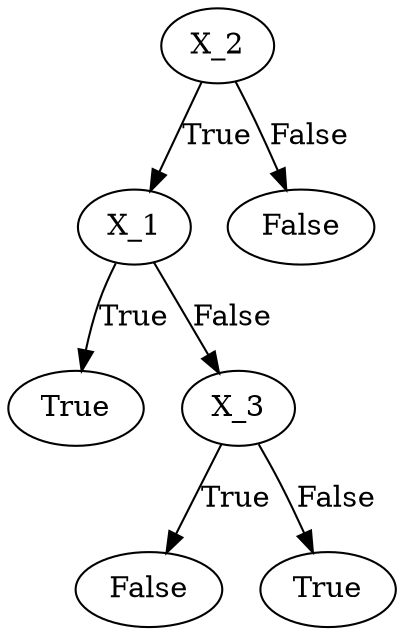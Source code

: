 digraph "Decision-Tree" {
	root [label=X_2]
	rootX_2TrueX_1 [label=X_1]
	root -> rootX_2TrueX_1 [label=True]
	rootX_2FalseFalse [label=False]
	root -> rootX_2FalseFalse [label=False]
	rootX_2TrueX_1 [label=X_1]
	rootX_2TrueX_1X_1TrueTrue [label=True]
	rootX_2TrueX_1 -> rootX_2TrueX_1X_1TrueTrue [label=True]
	rootX_2TrueX_1X_1FalseX_3 [label=X_3]
	rootX_2TrueX_1 -> rootX_2TrueX_1X_1FalseX_3 [label=False]
	rootX_2FalseFalse [label=False]
	rootX_2TrueX_1X_1TrueTrue [label=True]
	rootX_2TrueX_1X_1FalseX_3 [label=X_3]
	rootX_2TrueX_1X_1FalseX_3X_3TrueFalse [label=False]
	rootX_2TrueX_1X_1FalseX_3 -> rootX_2TrueX_1X_1FalseX_3X_3TrueFalse [label=True]
	rootX_2TrueX_1X_1FalseX_3X_3FalseTrue [label=True]
	rootX_2TrueX_1X_1FalseX_3 -> rootX_2TrueX_1X_1FalseX_3X_3FalseTrue [label=False]
	rootX_2TrueX_1X_1FalseX_3X_3TrueFalse [label=False]
	rootX_2TrueX_1X_1FalseX_3X_3FalseTrue [label=True]
}

